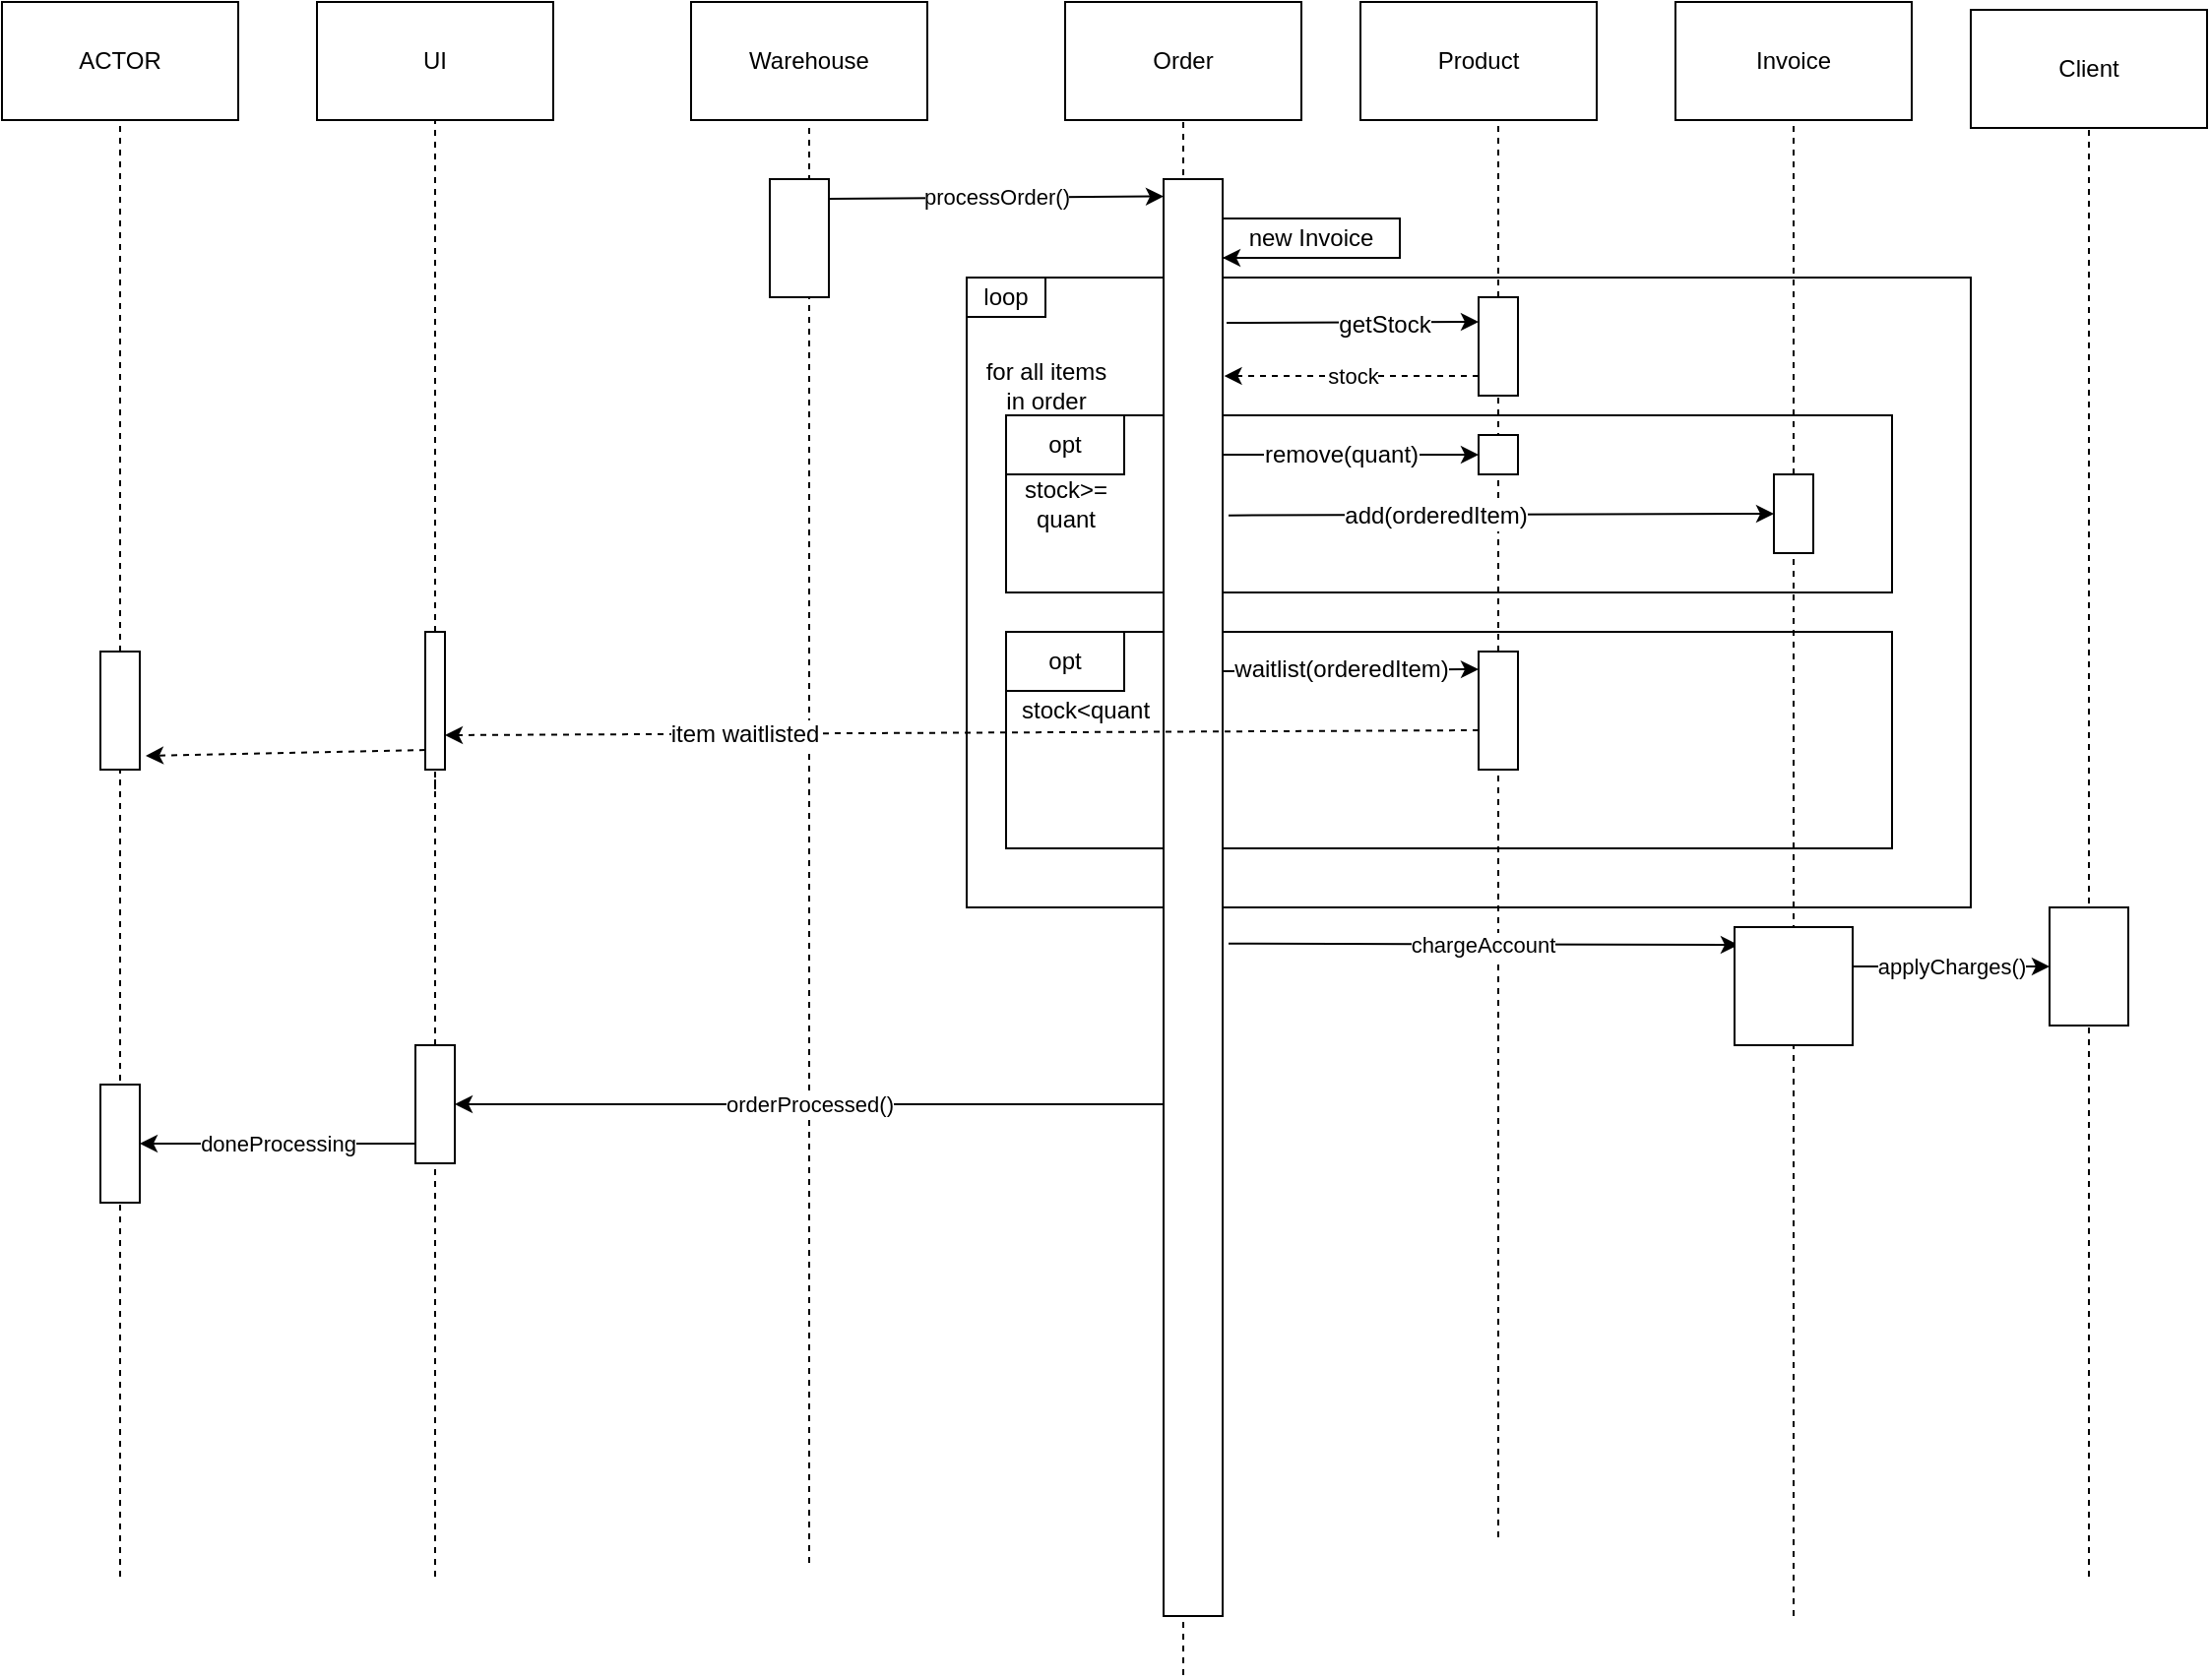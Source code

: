 <mxfile version="12.7.0" type="github">
  <diagram id="SOdjYYXh2vc_hFY-vfoF" name="Page-1">
    <mxGraphModel dx="1422" dy="911" grid="1" gridSize="10" guides="1" tooltips="1" connect="1" arrows="1" fold="1" page="1" pageScale="1" pageWidth="1100" pageHeight="850" math="0" shadow="0">
      <root>
        <mxCell id="0"/>
        <mxCell id="1" parent="0"/>
        <mxCell id="4sKJ-XFlz8rOZStPdRNP-21" value="" style="rounded=0;whiteSpace=wrap;html=1;" vertex="1" parent="1">
          <mxGeometry x="510" y="150" width="510" height="320" as="geometry"/>
        </mxCell>
        <mxCell id="4sKJ-XFlz8rOZStPdRNP-30" value="" style="rounded=0;whiteSpace=wrap;html=1;" vertex="1" parent="1">
          <mxGeometry x="530" y="220" width="450" height="90" as="geometry"/>
        </mxCell>
        <mxCell id="4sKJ-XFlz8rOZStPdRNP-31" value="" style="rounded=0;whiteSpace=wrap;html=1;" vertex="1" parent="1">
          <mxGeometry x="530" y="330" width="450" height="110" as="geometry"/>
        </mxCell>
        <mxCell id="4sKJ-XFlz8rOZStPdRNP-1" value="ACTOR" style="rounded=0;whiteSpace=wrap;html=1;" vertex="1" parent="1">
          <mxGeometry x="20" y="10" width="120" height="60" as="geometry"/>
        </mxCell>
        <mxCell id="4sKJ-XFlz8rOZStPdRNP-2" value="" style="endArrow=none;dashed=1;html=1;entryX=0.5;entryY=1;entryDx=0;entryDy=0;" edge="1" parent="1" source="4sKJ-XFlz8rOZStPdRNP-56" target="4sKJ-XFlz8rOZStPdRNP-1">
          <mxGeometry width="50" height="50" relative="1" as="geometry">
            <mxPoint x="80" y="810" as="sourcePoint"/>
            <mxPoint x="80" y="100" as="targetPoint"/>
          </mxGeometry>
        </mxCell>
        <mxCell id="4sKJ-XFlz8rOZStPdRNP-4" value="UI" style="rounded=0;whiteSpace=wrap;html=1;" vertex="1" parent="1">
          <mxGeometry x="180" y="10" width="120" height="60" as="geometry"/>
        </mxCell>
        <mxCell id="4sKJ-XFlz8rOZStPdRNP-6" value="Order" style="rounded=0;whiteSpace=wrap;html=1;" vertex="1" parent="1">
          <mxGeometry x="560" y="10" width="120" height="60" as="geometry"/>
        </mxCell>
        <mxCell id="4sKJ-XFlz8rOZStPdRNP-7" value="Product" style="rounded=0;whiteSpace=wrap;html=1;" vertex="1" parent="1">
          <mxGeometry x="710" y="10" width="120" height="60" as="geometry"/>
        </mxCell>
        <mxCell id="4sKJ-XFlz8rOZStPdRNP-8" value="" style="endArrow=none;dashed=1;html=1;" edge="1" parent="1" source="4sKJ-XFlz8rOZStPdRNP-60">
          <mxGeometry width="50" height="50" relative="1" as="geometry">
            <mxPoint x="240" y="410" as="sourcePoint"/>
            <mxPoint x="240" y="70" as="targetPoint"/>
          </mxGeometry>
        </mxCell>
        <mxCell id="4sKJ-XFlz8rOZStPdRNP-9" value="&lt;div&gt;Warehouse&lt;/div&gt;" style="rounded=0;whiteSpace=wrap;html=1;" vertex="1" parent="1">
          <mxGeometry x="370" y="10" width="120" height="60" as="geometry"/>
        </mxCell>
        <mxCell id="4sKJ-XFlz8rOZStPdRNP-10" value="Invoice" style="rounded=0;whiteSpace=wrap;html=1;" vertex="1" parent="1">
          <mxGeometry x="870" y="10" width="120" height="60" as="geometry"/>
        </mxCell>
        <mxCell id="4sKJ-XFlz8rOZStPdRNP-11" value="" style="endArrow=none;dashed=1;html=1;" edge="1" parent="1">
          <mxGeometry width="50" height="50" relative="1" as="geometry">
            <mxPoint x="430" y="803" as="sourcePoint"/>
            <mxPoint x="430" y="72" as="targetPoint"/>
          </mxGeometry>
        </mxCell>
        <mxCell id="4sKJ-XFlz8rOZStPdRNP-12" value="" style="endArrow=none;dashed=1;html=1;" edge="1" parent="1">
          <mxGeometry width="50" height="50" relative="1" as="geometry">
            <mxPoint x="620" y="860" as="sourcePoint"/>
            <mxPoint x="620" y="70" as="targetPoint"/>
          </mxGeometry>
        </mxCell>
        <mxCell id="4sKJ-XFlz8rOZStPdRNP-13" value="" style="endArrow=none;dashed=1;html=1;" edge="1" parent="1">
          <mxGeometry width="50" height="50" relative="1" as="geometry">
            <mxPoint x="780" y="790" as="sourcePoint"/>
            <mxPoint x="780" y="70" as="targetPoint"/>
          </mxGeometry>
        </mxCell>
        <mxCell id="4sKJ-XFlz8rOZStPdRNP-14" value="" style="endArrow=none;dashed=1;html=1;" edge="1" parent="1" source="4sKJ-XFlz8rOZStPdRNP-37">
          <mxGeometry width="50" height="50" relative="1" as="geometry">
            <mxPoint x="930" y="830" as="sourcePoint"/>
            <mxPoint x="930" y="70" as="targetPoint"/>
          </mxGeometry>
        </mxCell>
        <mxCell id="4sKJ-XFlz8rOZStPdRNP-15" value="" style="rounded=0;whiteSpace=wrap;html=1;" vertex="1" parent="1">
          <mxGeometry x="410" y="100" width="30" height="60" as="geometry"/>
        </mxCell>
        <mxCell id="4sKJ-XFlz8rOZStPdRNP-16" value="processOrder()" style="endArrow=classic;html=1;entryX=0;entryY=0.012;entryDx=0;entryDy=0;entryPerimeter=0;" edge="1" parent="1" target="4sKJ-XFlz8rOZStPdRNP-17">
          <mxGeometry width="50" height="50" relative="1" as="geometry">
            <mxPoint x="440" y="110" as="sourcePoint"/>
            <mxPoint x="600" y="110" as="targetPoint"/>
          </mxGeometry>
        </mxCell>
        <mxCell id="4sKJ-XFlz8rOZStPdRNP-17" value="" style="rounded=0;whiteSpace=wrap;html=1;" vertex="1" parent="1">
          <mxGeometry x="610" y="100" width="30" height="730" as="geometry"/>
        </mxCell>
        <mxCell id="4sKJ-XFlz8rOZStPdRNP-18" value="Client" style="rounded=0;whiteSpace=wrap;html=1;" vertex="1" parent="1">
          <mxGeometry x="1020" y="14" width="120" height="60" as="geometry"/>
        </mxCell>
        <mxCell id="4sKJ-XFlz8rOZStPdRNP-19" value="" style="endArrow=none;dashed=1;html=1;" edge="1" parent="1">
          <mxGeometry width="50" height="50" relative="1" as="geometry">
            <mxPoint x="1080" y="810" as="sourcePoint"/>
            <mxPoint x="1080" y="74" as="targetPoint"/>
          </mxGeometry>
        </mxCell>
        <mxCell id="4sKJ-XFlz8rOZStPdRNP-22" value="loop" style="rounded=0;whiteSpace=wrap;html=1;" vertex="1" parent="1">
          <mxGeometry x="510" y="150" width="40" height="20" as="geometry"/>
        </mxCell>
        <mxCell id="4sKJ-XFlz8rOZStPdRNP-24" value="&lt;div&gt;for all items&lt;/div&gt;&lt;div&gt; in order&lt;/div&gt;" style="text;html=1;align=center;verticalAlign=middle;resizable=0;points=[];autosize=1;" vertex="1" parent="1">
          <mxGeometry x="510" y="190" width="80" height="30" as="geometry"/>
        </mxCell>
        <mxCell id="4sKJ-XFlz8rOZStPdRNP-25" value="" style="endArrow=classic;html=1;entryX=0;entryY=0.25;entryDx=0;entryDy=0;" edge="1" parent="1" target="4sKJ-XFlz8rOZStPdRNP-27">
          <mxGeometry width="50" height="50" relative="1" as="geometry">
            <mxPoint x="642" y="173" as="sourcePoint"/>
            <mxPoint x="680" y="120" as="targetPoint"/>
          </mxGeometry>
        </mxCell>
        <mxCell id="4sKJ-XFlz8rOZStPdRNP-28" value="getStock" style="text;html=1;align=center;verticalAlign=middle;resizable=0;points=[];labelBackgroundColor=#ffffff;" vertex="1" connectable="0" parent="4sKJ-XFlz8rOZStPdRNP-25">
          <mxGeometry x="0.246" y="-1" relative="1" as="geometry">
            <mxPoint as="offset"/>
          </mxGeometry>
        </mxCell>
        <mxCell id="4sKJ-XFlz8rOZStPdRNP-27" value="" style="rounded=0;whiteSpace=wrap;html=1;" vertex="1" parent="1">
          <mxGeometry x="770" y="160" width="20" height="50" as="geometry"/>
        </mxCell>
        <mxCell id="4sKJ-XFlz8rOZStPdRNP-29" value="stock" style="endArrow=classic;html=1;entryX=1.025;entryY=0.137;entryDx=0;entryDy=0;entryPerimeter=0;dashed=1;" edge="1" parent="1" target="4sKJ-XFlz8rOZStPdRNP-17">
          <mxGeometry width="50" height="50" relative="1" as="geometry">
            <mxPoint x="770" y="200" as="sourcePoint"/>
            <mxPoint x="820" y="150" as="targetPoint"/>
          </mxGeometry>
        </mxCell>
        <mxCell id="4sKJ-XFlz8rOZStPdRNP-32" value="opt" style="rounded=0;whiteSpace=wrap;html=1;" vertex="1" parent="1">
          <mxGeometry x="530" y="330" width="60" height="30" as="geometry"/>
        </mxCell>
        <mxCell id="4sKJ-XFlz8rOZStPdRNP-33" value="opt" style="rounded=0;whiteSpace=wrap;html=1;" vertex="1" parent="1">
          <mxGeometry x="530" y="220" width="60" height="30" as="geometry"/>
        </mxCell>
        <mxCell id="4sKJ-XFlz8rOZStPdRNP-34" value="&lt;div&gt;stock&amp;gt;=&lt;/div&gt;&lt;div&gt;quant&lt;br&gt;&lt;/div&gt;" style="text;html=1;align=center;verticalAlign=middle;resizable=0;points=[];autosize=1;" vertex="1" parent="1">
          <mxGeometry x="530" y="250" width="60" height="30" as="geometry"/>
        </mxCell>
        <mxCell id="4sKJ-XFlz8rOZStPdRNP-35" value="stock&amp;lt;quant" style="text;html=1;align=center;verticalAlign=middle;resizable=0;points=[];autosize=1;" vertex="1" parent="1">
          <mxGeometry x="530" y="360" width="80" height="20" as="geometry"/>
        </mxCell>
        <mxCell id="4sKJ-XFlz8rOZStPdRNP-36" value="" style="rounded=0;whiteSpace=wrap;html=1;" vertex="1" parent="1">
          <mxGeometry x="770" y="230" width="20" height="20" as="geometry"/>
        </mxCell>
        <mxCell id="4sKJ-XFlz8rOZStPdRNP-37" value="" style="rounded=0;whiteSpace=wrap;html=1;" vertex="1" parent="1">
          <mxGeometry x="920" y="250" width="20" height="40" as="geometry"/>
        </mxCell>
        <mxCell id="4sKJ-XFlz8rOZStPdRNP-38" value="" style="endArrow=none;dashed=1;html=1;" edge="1" parent="1" target="4sKJ-XFlz8rOZStPdRNP-37">
          <mxGeometry width="50" height="50" relative="1" as="geometry">
            <mxPoint x="930" y="830" as="sourcePoint"/>
            <mxPoint x="930" y="70" as="targetPoint"/>
          </mxGeometry>
        </mxCell>
        <mxCell id="4sKJ-XFlz8rOZStPdRNP-40" value="new Invoice" style="rounded=0;whiteSpace=wrap;html=1;" vertex="1" parent="1">
          <mxGeometry x="640" y="120" width="90" height="20" as="geometry"/>
        </mxCell>
        <mxCell id="4sKJ-XFlz8rOZStPdRNP-41" value="" style="endArrow=classic;html=1;dashed=1;entryX=0;entryY=1;entryDx=0;entryDy=0;" edge="1" parent="1" target="4sKJ-XFlz8rOZStPdRNP-40">
          <mxGeometry width="50" height="50" relative="1" as="geometry">
            <mxPoint x="730" y="140" as="sourcePoint"/>
            <mxPoint x="780" y="90" as="targetPoint"/>
          </mxGeometry>
        </mxCell>
        <mxCell id="4sKJ-XFlz8rOZStPdRNP-42" value="" style="endArrow=classic;html=1;entryX=0;entryY=0.5;entryDx=0;entryDy=0;" edge="1" parent="1" target="4sKJ-XFlz8rOZStPdRNP-36">
          <mxGeometry width="50" height="50" relative="1" as="geometry">
            <mxPoint x="640" y="240" as="sourcePoint"/>
            <mxPoint x="690" y="190" as="targetPoint"/>
          </mxGeometry>
        </mxCell>
        <mxCell id="4sKJ-XFlz8rOZStPdRNP-43" value="remove(quant)" style="text;html=1;align=center;verticalAlign=middle;resizable=0;points=[];labelBackgroundColor=#ffffff;" vertex="1" connectable="0" parent="4sKJ-XFlz8rOZStPdRNP-42">
          <mxGeometry x="-0.323" y="1" relative="1" as="geometry">
            <mxPoint x="16" y="1" as="offset"/>
          </mxGeometry>
        </mxCell>
        <mxCell id="4sKJ-XFlz8rOZStPdRNP-44" value="" style="endArrow=classic;html=1;entryX=0;entryY=0.5;entryDx=0;entryDy=0;exitX=1.1;exitY=0.234;exitDx=0;exitDy=0;exitPerimeter=0;" edge="1" parent="1" source="4sKJ-XFlz8rOZStPdRNP-17" target="4sKJ-XFlz8rOZStPdRNP-37">
          <mxGeometry width="50" height="50" relative="1" as="geometry">
            <mxPoint x="640" y="265" as="sourcePoint"/>
            <mxPoint x="690" y="215" as="targetPoint"/>
          </mxGeometry>
        </mxCell>
        <mxCell id="4sKJ-XFlz8rOZStPdRNP-45" value="add(orderedItem)" style="text;html=1;align=center;verticalAlign=middle;resizable=0;points=[];labelBackgroundColor=#ffffff;" vertex="1" connectable="0" parent="4sKJ-XFlz8rOZStPdRNP-44">
          <mxGeometry x="-0.242" relative="1" as="geometry">
            <mxPoint as="offset"/>
          </mxGeometry>
        </mxCell>
        <mxCell id="4sKJ-XFlz8rOZStPdRNP-46" value="" style="rounded=0;whiteSpace=wrap;html=1;" vertex="1" parent="1">
          <mxGeometry x="770" y="340" width="20" height="60" as="geometry"/>
        </mxCell>
        <mxCell id="4sKJ-XFlz8rOZStPdRNP-47" value="" style="endArrow=classic;html=1;" edge="1" parent="1">
          <mxGeometry width="50" height="50" relative="1" as="geometry">
            <mxPoint x="640" y="350" as="sourcePoint"/>
            <mxPoint x="770" y="349" as="targetPoint"/>
          </mxGeometry>
        </mxCell>
        <mxCell id="4sKJ-XFlz8rOZStPdRNP-48" value="waitlist(orderedItem)" style="text;html=1;align=center;verticalAlign=middle;resizable=0;points=[];labelBackgroundColor=#ffffff;" vertex="1" connectable="0" parent="4sKJ-XFlz8rOZStPdRNP-47">
          <mxGeometry x="-0.184" y="1" relative="1" as="geometry">
            <mxPoint x="7.01" as="offset"/>
          </mxGeometry>
        </mxCell>
        <mxCell id="4sKJ-XFlz8rOZStPdRNP-49" value="" style="endArrow=classic;html=1;dashed=1;entryX=1;entryY=0.75;entryDx=0;entryDy=0;" edge="1" parent="1" target="4sKJ-XFlz8rOZStPdRNP-60">
          <mxGeometry width="50" height="50" relative="1" as="geometry">
            <mxPoint x="770" y="380" as="sourcePoint"/>
            <mxPoint x="260" y="380" as="targetPoint"/>
          </mxGeometry>
        </mxCell>
        <mxCell id="4sKJ-XFlz8rOZStPdRNP-51" value="item waitlisted" style="text;html=1;align=center;verticalAlign=middle;resizable=0;points=[];labelBackgroundColor=#ffffff;" vertex="1" connectable="0" parent="4sKJ-XFlz8rOZStPdRNP-49">
          <mxGeometry x="0.423" relative="1" as="geometry">
            <mxPoint as="offset"/>
          </mxGeometry>
        </mxCell>
        <mxCell id="4sKJ-XFlz8rOZStPdRNP-52" value="chargeAccount" style="endArrow=classic;html=1;exitX=1.1;exitY=0.532;exitDx=0;exitDy=0;exitPerimeter=0;entryX=0.033;entryY=0.15;entryDx=0;entryDy=0;entryPerimeter=0;" edge="1" parent="1" source="4sKJ-XFlz8rOZStPdRNP-17" target="4sKJ-XFlz8rOZStPdRNP-53">
          <mxGeometry width="50" height="50" relative="1" as="geometry">
            <mxPoint x="640" y="510" as="sourcePoint"/>
            <mxPoint x="900" y="510" as="targetPoint"/>
          </mxGeometry>
        </mxCell>
        <mxCell id="4sKJ-XFlz8rOZStPdRNP-53" value="" style="rounded=0;whiteSpace=wrap;html=1;" vertex="1" parent="1">
          <mxGeometry x="900" y="480" width="60" height="60" as="geometry"/>
        </mxCell>
        <mxCell id="4sKJ-XFlz8rOZStPdRNP-54" value="" style="endArrow=none;dashed=1;html=1;" edge="1" parent="1">
          <mxGeometry width="50" height="50" relative="1" as="geometry">
            <mxPoint x="240" y="810" as="sourcePoint"/>
            <mxPoint x="240" y="405" as="targetPoint"/>
          </mxGeometry>
        </mxCell>
        <mxCell id="4sKJ-XFlz8rOZStPdRNP-56" value="" style="rounded=0;whiteSpace=wrap;html=1;" vertex="1" parent="1">
          <mxGeometry x="70" y="340" width="20" height="60" as="geometry"/>
        </mxCell>
        <mxCell id="4sKJ-XFlz8rOZStPdRNP-57" value="" style="endArrow=none;dashed=1;html=1;entryX=0.5;entryY=1;entryDx=0;entryDy=0;" edge="1" parent="1" target="4sKJ-XFlz8rOZStPdRNP-56">
          <mxGeometry width="50" height="50" relative="1" as="geometry">
            <mxPoint x="80" y="810" as="sourcePoint"/>
            <mxPoint x="80" y="70" as="targetPoint"/>
          </mxGeometry>
        </mxCell>
        <mxCell id="4sKJ-XFlz8rOZStPdRNP-60" value="" style="rounded=0;whiteSpace=wrap;html=1;" vertex="1" parent="1">
          <mxGeometry x="235" y="330" width="10" height="70" as="geometry"/>
        </mxCell>
        <mxCell id="4sKJ-XFlz8rOZStPdRNP-61" value="" style="endArrow=none;dashed=1;html=1;" edge="1" parent="1" target="4sKJ-XFlz8rOZStPdRNP-60">
          <mxGeometry width="50" height="50" relative="1" as="geometry">
            <mxPoint x="240" y="410" as="sourcePoint"/>
            <mxPoint x="240" y="70" as="targetPoint"/>
          </mxGeometry>
        </mxCell>
        <mxCell id="4sKJ-XFlz8rOZStPdRNP-62" value="" style="endArrow=classic;html=1;entryX=1.15;entryY=0.883;entryDx=0;entryDy=0;entryPerimeter=0;dashed=1;" edge="1" parent="1" target="4sKJ-XFlz8rOZStPdRNP-56">
          <mxGeometry width="50" height="50" relative="1" as="geometry">
            <mxPoint x="235" y="390" as="sourcePoint"/>
            <mxPoint x="285" y="340" as="targetPoint"/>
          </mxGeometry>
        </mxCell>
        <mxCell id="4sKJ-XFlz8rOZStPdRNP-63" value="applyCharges()" style="endArrow=classic;html=1;" edge="1" parent="1" target="4sKJ-XFlz8rOZStPdRNP-64">
          <mxGeometry width="50" height="50" relative="1" as="geometry">
            <mxPoint x="960" y="500" as="sourcePoint"/>
            <mxPoint x="1050" y="500" as="targetPoint"/>
          </mxGeometry>
        </mxCell>
        <mxCell id="4sKJ-XFlz8rOZStPdRNP-64" value="" style="rounded=0;whiteSpace=wrap;html=1;" vertex="1" parent="1">
          <mxGeometry x="1060" y="470" width="40" height="60" as="geometry"/>
        </mxCell>
        <mxCell id="4sKJ-XFlz8rOZStPdRNP-65" value="orderProcessed()" style="endArrow=classic;html=1;" edge="1" parent="1" target="4sKJ-XFlz8rOZStPdRNP-66">
          <mxGeometry width="50" height="50" relative="1" as="geometry">
            <mxPoint x="610" y="570" as="sourcePoint"/>
            <mxPoint x="100" y="570" as="targetPoint"/>
          </mxGeometry>
        </mxCell>
        <mxCell id="4sKJ-XFlz8rOZStPdRNP-66" value="" style="rounded=0;whiteSpace=wrap;html=1;" vertex="1" parent="1">
          <mxGeometry x="230" y="540" width="20" height="60" as="geometry"/>
        </mxCell>
        <mxCell id="4sKJ-XFlz8rOZStPdRNP-67" value="doneProcessing" style="endArrow=classic;html=1;" edge="1" parent="1" target="4sKJ-XFlz8rOZStPdRNP-68">
          <mxGeometry width="50" height="50" relative="1" as="geometry">
            <mxPoint x="230" y="590" as="sourcePoint"/>
            <mxPoint x="100" y="590" as="targetPoint"/>
          </mxGeometry>
        </mxCell>
        <mxCell id="4sKJ-XFlz8rOZStPdRNP-68" value="" style="rounded=0;whiteSpace=wrap;html=1;" vertex="1" parent="1">
          <mxGeometry x="70" y="560" width="20" height="60" as="geometry"/>
        </mxCell>
      </root>
    </mxGraphModel>
  </diagram>
</mxfile>
